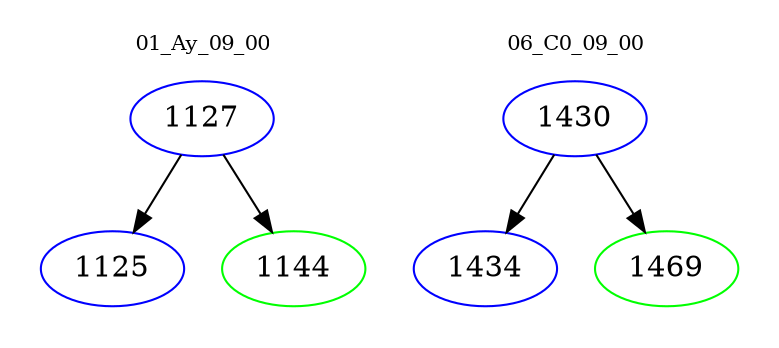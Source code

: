digraph{
subgraph cluster_0 {
color = white
label = "01_Ay_09_00";
fontsize=10;
T0_1127 [label="1127", color="blue"]
T0_1127 -> T0_1125 [color="black"]
T0_1125 [label="1125", color="blue"]
T0_1127 -> T0_1144 [color="black"]
T0_1144 [label="1144", color="green"]
}
subgraph cluster_1 {
color = white
label = "06_C0_09_00";
fontsize=10;
T1_1430 [label="1430", color="blue"]
T1_1430 -> T1_1434 [color="black"]
T1_1434 [label="1434", color="blue"]
T1_1430 -> T1_1469 [color="black"]
T1_1469 [label="1469", color="green"]
}
}
